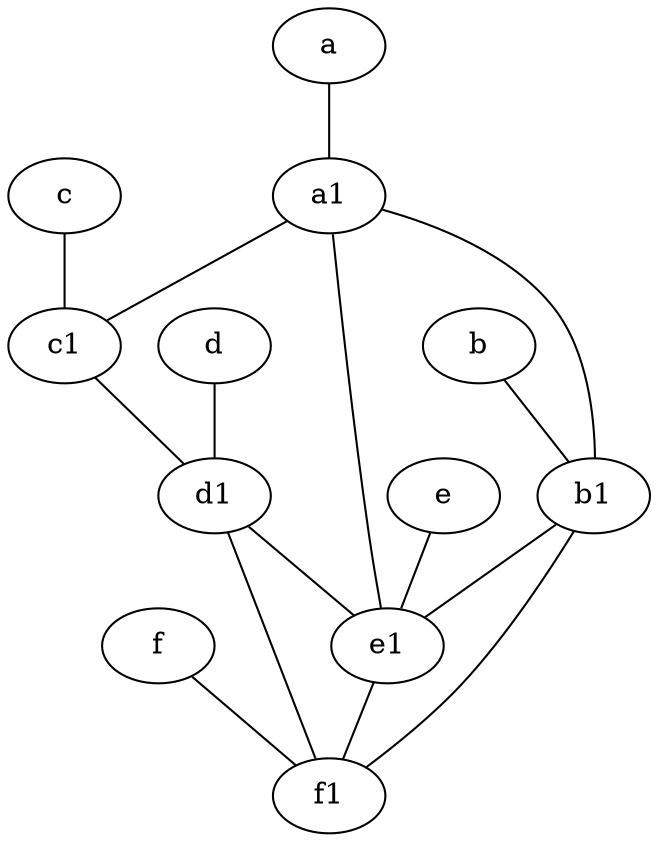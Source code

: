 graph {
	d1 [pos="3,5!"]
	e [pos="7,9!"]
	c [pos="4.5,2!"]
	b [pos="10,4!"]
	d [pos="2,5!"]
	f [pos="3,9!"]
	c1 [pos="4.5,3!"]
	b1 [pos="9,4!"]
	e1 [pos="7,7!"]
	a [pos="8,2!"]
	a1 [pos="8,3!"]
	f1 [pos="3,8!"]
	c -- c1
	c1 -- d1
	f -- f1
	b -- b1
	d -- d1
	a -- a1
	a1 -- b1
	e1 -- f1
	e -- e1
	d1 -- e1
	b1 -- e1
	a1 -- e1
	b1 -- f1
	a1 -- c1
	d1 -- f1
}
